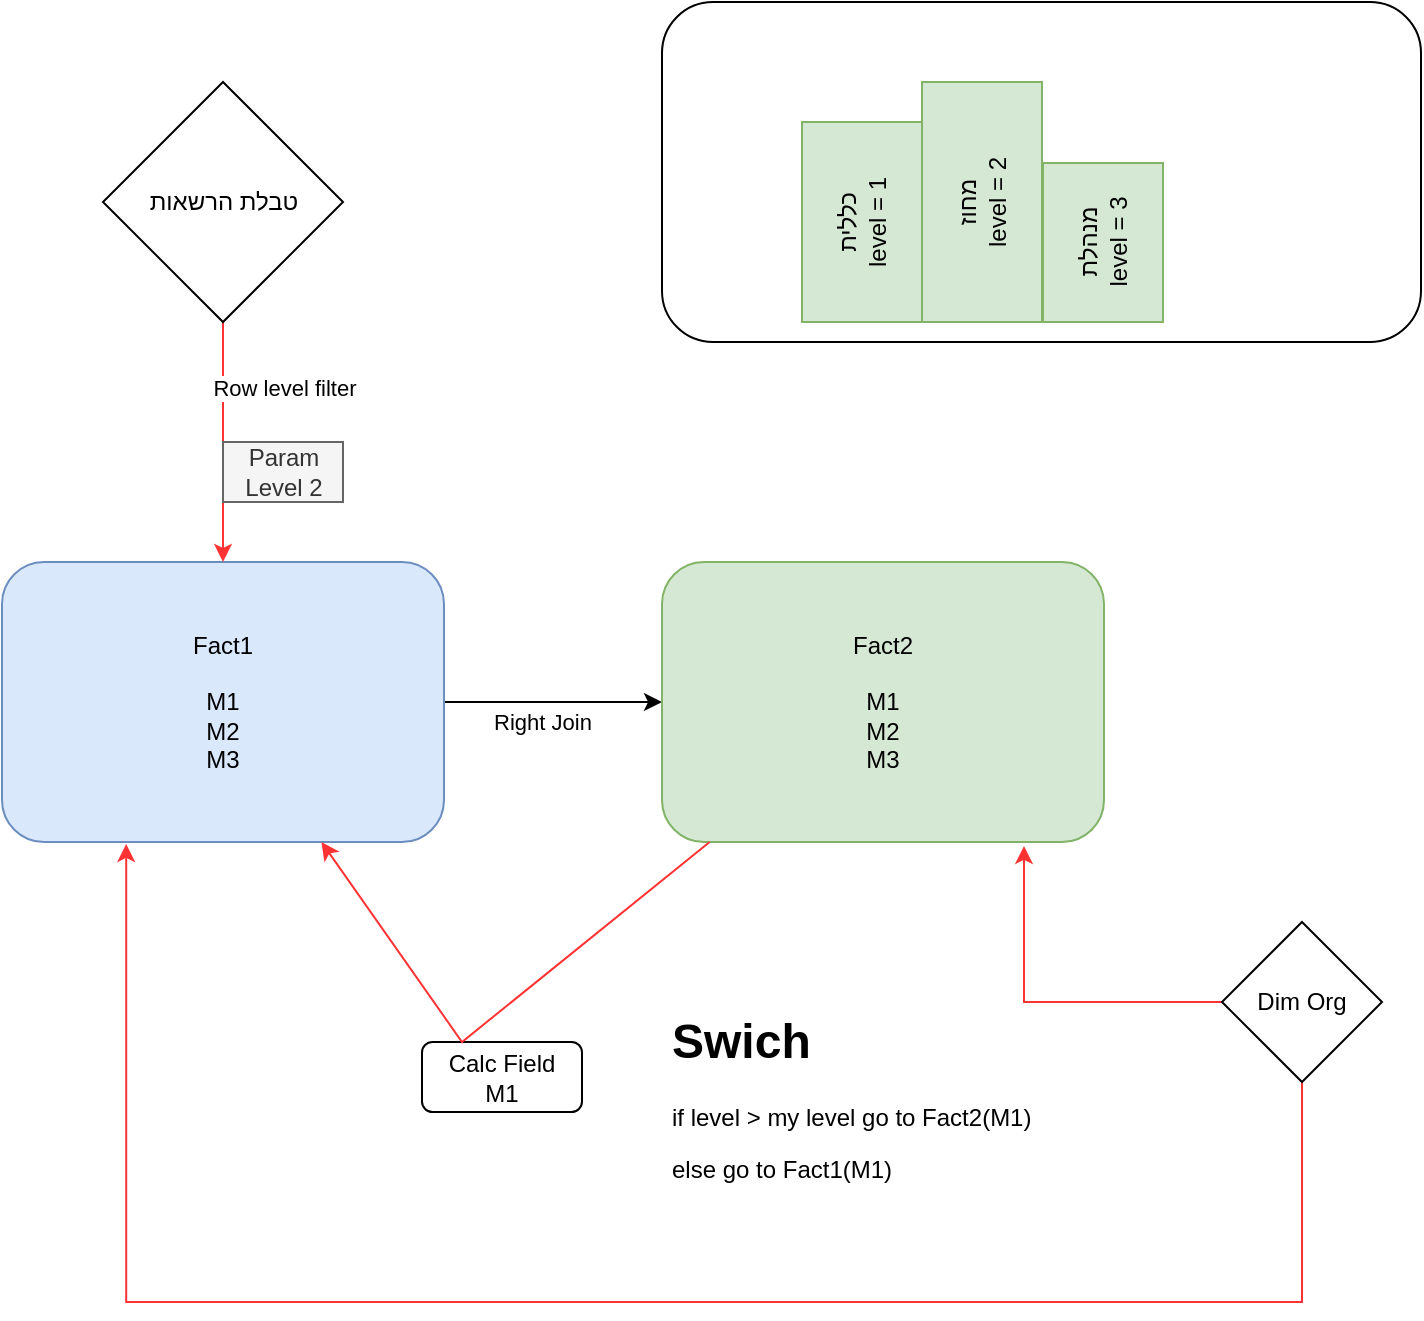 <mxfile version="20.7.4" type="github">
  <diagram id="BhW1RagPvmEE5xqZmdLJ" name="‫עמוד-1‬">
    <mxGraphModel dx="1178" dy="717" grid="1" gridSize="10" guides="1" tooltips="1" connect="1" arrows="1" fold="1" page="1" pageScale="1" pageWidth="827" pageHeight="1169" math="0" shadow="0">
      <root>
        <mxCell id="0" />
        <mxCell id="1" parent="0" />
        <mxCell id="dOFaSAllPc2sV-bXPt9s-3" value="" style="edgeStyle=orthogonalEdgeStyle;rounded=0;orthogonalLoop=1;jettySize=auto;html=1;" edge="1" parent="1" source="dOFaSAllPc2sV-bXPt9s-1" target="dOFaSAllPc2sV-bXPt9s-2">
          <mxGeometry relative="1" as="geometry" />
        </mxCell>
        <mxCell id="dOFaSAllPc2sV-bXPt9s-4" value="Right Join" style="edgeLabel;html=1;align=center;verticalAlign=middle;resizable=0;points=[];" vertex="1" connectable="0" parent="dOFaSAllPc2sV-bXPt9s-3">
          <mxGeometry x="-0.743" y="-5" relative="1" as="geometry">
            <mxPoint x="35" y="5" as="offset" />
          </mxGeometry>
        </mxCell>
        <mxCell id="dOFaSAllPc2sV-bXPt9s-1" value="Fact1&lt;br&gt;&lt;br&gt;M1&lt;br&gt;M2&lt;br&gt;M3" style="rounded=1;whiteSpace=wrap;html=1;fillColor=#dae8fc;strokeColor=#6c8ebf;" vertex="1" parent="1">
          <mxGeometry x="60" y="340" width="221" height="140" as="geometry" />
        </mxCell>
        <mxCell id="dOFaSAllPc2sV-bXPt9s-2" value="Fact2&lt;br&gt;&lt;br&gt;M1&lt;br&gt;M2&lt;br&gt;M3" style="rounded=1;whiteSpace=wrap;html=1;fillColor=#d5e8d4;strokeColor=#82b366;" vertex="1" parent="1">
          <mxGeometry x="390" y="340" width="221" height="140" as="geometry" />
        </mxCell>
        <mxCell id="dOFaSAllPc2sV-bXPt9s-9" value="" style="edgeStyle=orthogonalEdgeStyle;rounded=0;orthogonalLoop=1;jettySize=auto;html=1;entryX=0.5;entryY=0;entryDx=0;entryDy=0;strokeColor=#FF3333;" edge="1" parent="1" source="dOFaSAllPc2sV-bXPt9s-5" target="dOFaSAllPc2sV-bXPt9s-1">
          <mxGeometry relative="1" as="geometry">
            <mxPoint x="170.5" y="300" as="targetPoint" />
          </mxGeometry>
        </mxCell>
        <mxCell id="dOFaSAllPc2sV-bXPt9s-5" value="טבלת הרשאות" style="rhombus;whiteSpace=wrap;html=1;" vertex="1" parent="1">
          <mxGeometry x="110.5" y="100" width="120" height="120" as="geometry" />
        </mxCell>
        <mxCell id="dOFaSAllPc2sV-bXPt9s-10" value="Row level filter" style="edgeLabel;html=1;align=center;verticalAlign=middle;resizable=0;points=[];" vertex="1" connectable="0" parent="1">
          <mxGeometry x="340" y="430" as="geometry">
            <mxPoint x="-139" y="-177" as="offset" />
          </mxGeometry>
        </mxCell>
        <mxCell id="dOFaSAllPc2sV-bXPt9s-11" value="Calc Field&lt;br&gt;M1" style="rounded=1;whiteSpace=wrap;html=1;" vertex="1" parent="1">
          <mxGeometry x="270" y="580" width="80" height="35" as="geometry" />
        </mxCell>
        <mxCell id="dOFaSAllPc2sV-bXPt9s-12" value="" style="endArrow=classic;html=1;rounded=0;strokeColor=#FF3333;" edge="1" parent="1" source="dOFaSAllPc2sV-bXPt9s-2" target="dOFaSAllPc2sV-bXPt9s-1">
          <mxGeometry width="50" height="50" relative="1" as="geometry">
            <mxPoint x="390" y="360" as="sourcePoint" />
            <mxPoint x="440" y="310" as="targetPoint" />
            <Array as="points">
              <mxPoint x="290" y="580" />
            </Array>
          </mxGeometry>
        </mxCell>
        <mxCell id="dOFaSAllPc2sV-bXPt9s-13" value="&lt;h1&gt;Swich&lt;/h1&gt;&lt;p&gt;if level &amp;gt; my level go to Fact2(M1)&lt;/p&gt;&lt;p&gt;else go to Fact1(M1)&lt;/p&gt;" style="text;html=1;strokeColor=none;fillColor=none;spacing=5;spacingTop=-20;whiteSpace=wrap;overflow=hidden;rounded=0;" vertex="1" parent="1">
          <mxGeometry x="390" y="560" width="190" height="120" as="geometry" />
        </mxCell>
        <mxCell id="dOFaSAllPc2sV-bXPt9s-14" value="" style="rounded=1;whiteSpace=wrap;html=1;" vertex="1" parent="1">
          <mxGeometry x="390" y="60" width="379.5" height="170" as="geometry" />
        </mxCell>
        <mxCell id="dOFaSAllPc2sV-bXPt9s-15" value="מחוז&lt;br&gt;level = 2" style="rounded=0;whiteSpace=wrap;html=1;rotation=-90;fillColor=#d5e8d4;strokeColor=#82b366;" vertex="1" parent="1">
          <mxGeometry x="490" y="130" width="120" height="60" as="geometry" />
        </mxCell>
        <mxCell id="dOFaSAllPc2sV-bXPt9s-16" value="מנהלת&lt;br&gt;level = 3" style="rounded=0;whiteSpace=wrap;html=1;rotation=-90;fillColor=#d5e8d4;strokeColor=#82b366;" vertex="1" parent="1">
          <mxGeometry x="570.75" y="150.25" width="79.5" height="60" as="geometry" />
        </mxCell>
        <mxCell id="dOFaSAllPc2sV-bXPt9s-17" value="כללית&lt;br&gt;level = 1" style="rounded=0;whiteSpace=wrap;html=1;rotation=-90;fillColor=#d5e8d4;strokeColor=#82b366;" vertex="1" parent="1">
          <mxGeometry x="440" y="140" width="100" height="60" as="geometry" />
        </mxCell>
        <mxCell id="dOFaSAllPc2sV-bXPt9s-18" value="Param Level 2" style="text;html=1;strokeColor=#666666;fillColor=#f5f5f5;align=center;verticalAlign=middle;whiteSpace=wrap;rounded=0;fontColor=#333333;" vertex="1" parent="1">
          <mxGeometry x="170.5" y="280" width="60" height="30" as="geometry" />
        </mxCell>
        <mxCell id="dOFaSAllPc2sV-bXPt9s-20" style="edgeStyle=orthogonalEdgeStyle;rounded=0;orthogonalLoop=1;jettySize=auto;html=1;entryX=0.819;entryY=1.014;entryDx=0;entryDy=0;entryPerimeter=0;strokeColor=#FF3333;" edge="1" parent="1" source="dOFaSAllPc2sV-bXPt9s-19" target="dOFaSAllPc2sV-bXPt9s-2">
          <mxGeometry relative="1" as="geometry" />
        </mxCell>
        <mxCell id="dOFaSAllPc2sV-bXPt9s-21" style="edgeStyle=orthogonalEdgeStyle;rounded=0;orthogonalLoop=1;jettySize=auto;html=1;entryX=0.281;entryY=1.007;entryDx=0;entryDy=0;entryPerimeter=0;strokeColor=#FF3333;" edge="1" parent="1" source="dOFaSAllPc2sV-bXPt9s-19" target="dOFaSAllPc2sV-bXPt9s-1">
          <mxGeometry relative="1" as="geometry">
            <Array as="points">
              <mxPoint x="710" y="710" />
              <mxPoint x="122" y="710" />
            </Array>
          </mxGeometry>
        </mxCell>
        <mxCell id="dOFaSAllPc2sV-bXPt9s-19" value="Dim Org" style="rhombus;whiteSpace=wrap;html=1;" vertex="1" parent="1">
          <mxGeometry x="670" y="520" width="80" height="80" as="geometry" />
        </mxCell>
      </root>
    </mxGraphModel>
  </diagram>
</mxfile>
